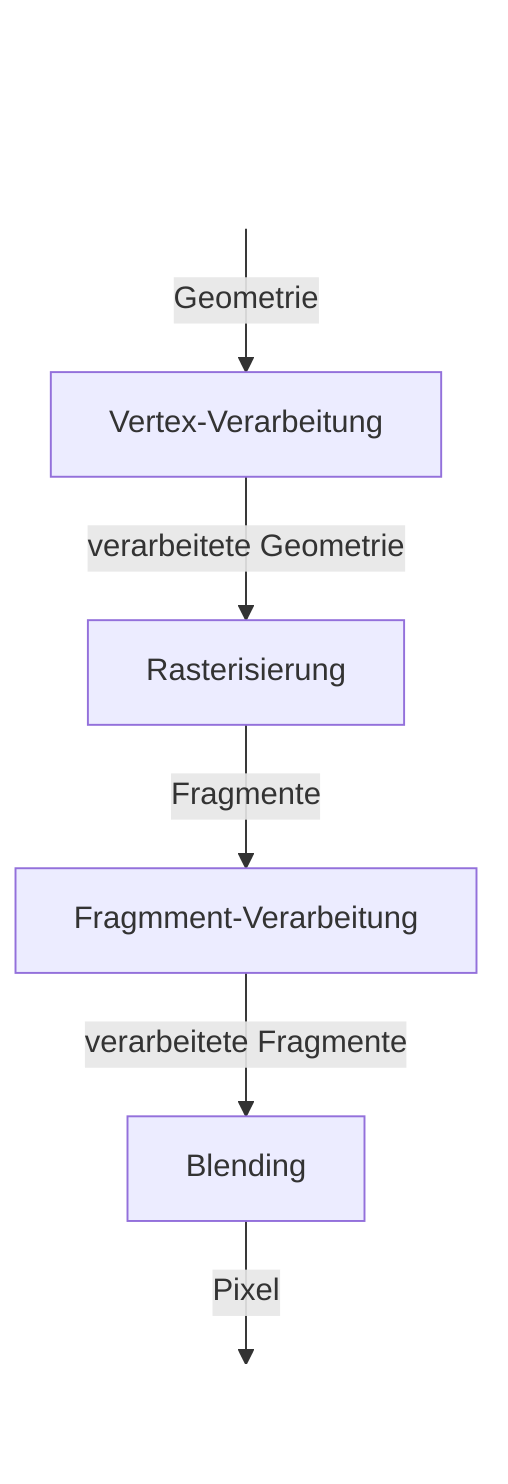graph TB
    START[ ]
END[ ]
style START opacity:0
style END opacity:0

A[ ]
style A opacity:0
B[Vertex-Verarbeitung]
C[Rasterisierung]
D[Fragmment-Verarbeitung]
E[Blending]

START ~~~ A
A -->|Geometrie| B
B -->|verarbeitete Geometrie| C
C -->|Fragmente| D
D -->|verarbeitete Fragmente| E
E -->|Pixel| END